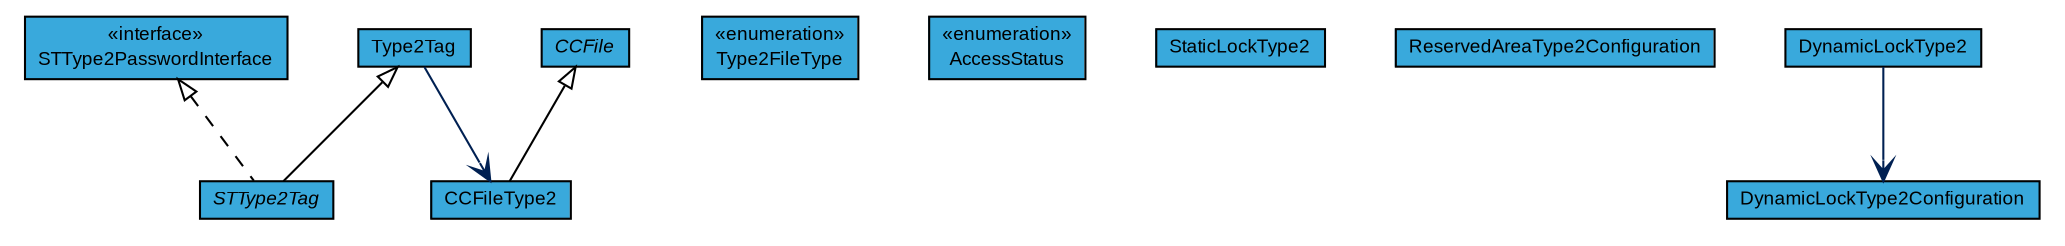 #!/usr/local/bin/dot
#
# Class diagram 
# Generated by UMLGraph version R5_7_2-3-gee82a7 (http://www.umlgraph.org/)
#

digraph G {
	edge [fontname="arial",fontsize=10,labelfontname="arial",labelfontsize=10];
	node [fontname="arial",fontsize=10,shape=plaintext];
	nodesep=0.25;
	ranksep=0.5;
	// com.st.st25sdk.type2.Type2Tag
	c2264 [label=<<table title="com.st.st25sdk.type2.Type2Tag" border="0" cellborder="1" cellspacing="0" cellpadding="2" port="p" bgcolor="#39a9dc" href="./Type2Tag.html">
		<tr><td><table border="0" cellspacing="0" cellpadding="1">
<tr><td align="center" balign="center"> Type2Tag </td></tr>
		</table></td></tr>
		</table>>, URL="./Type2Tag.html", fontname="arial", fontcolor="black", fontsize=9.0];
	// com.st.st25sdk.type2.Type2Tag.Type2FileType
	c2265 [label=<<table title="com.st.st25sdk.type2.Type2Tag.Type2FileType" border="0" cellborder="1" cellspacing="0" cellpadding="2" port="p" bgcolor="#39a9dc" href="./Type2Tag.Type2FileType.html">
		<tr><td><table border="0" cellspacing="0" cellpadding="1">
<tr><td align="center" balign="center"> &#171;enumeration&#187; </td></tr>
<tr><td align="center" balign="center"> Type2FileType </td></tr>
		</table></td></tr>
		</table>>, URL="./Type2Tag.Type2FileType.html", fontname="arial", fontcolor="black", fontsize=9.0];
	// com.st.st25sdk.type2.Type2Tag.AccessStatus
	c2266 [label=<<table title="com.st.st25sdk.type2.Type2Tag.AccessStatus" border="0" cellborder="1" cellspacing="0" cellpadding="2" port="p" bgcolor="#39a9dc" href="./Type2Tag.AccessStatus.html">
		<tr><td><table border="0" cellspacing="0" cellpadding="1">
<tr><td align="center" balign="center"> &#171;enumeration&#187; </td></tr>
<tr><td align="center" balign="center"> AccessStatus </td></tr>
		</table></td></tr>
		</table>>, URL="./Type2Tag.AccessStatus.html", fontname="arial", fontcolor="black", fontsize=9.0];
	// com.st.st25sdk.type2.STType2Tag
	c2267 [label=<<table title="com.st.st25sdk.type2.STType2Tag" border="0" cellborder="1" cellspacing="0" cellpadding="2" port="p" bgcolor="#39a9dc" href="./STType2Tag.html">
		<tr><td><table border="0" cellspacing="0" cellpadding="1">
<tr><td align="center" balign="center"><font face="arial italic"> STType2Tag </font></td></tr>
		</table></td></tr>
		</table>>, URL="./STType2Tag.html", fontname="arial", fontcolor="black", fontsize=9.0];
	// com.st.st25sdk.type2.STType2PasswordInterface
	c2268 [label=<<table title="com.st.st25sdk.type2.STType2PasswordInterface" border="0" cellborder="1" cellspacing="0" cellpadding="2" port="p" bgcolor="#39a9dc" href="./STType2PasswordInterface.html">
		<tr><td><table border="0" cellspacing="0" cellpadding="1">
<tr><td align="center" balign="center"> &#171;interface&#187; </td></tr>
<tr><td align="center" balign="center"> STType2PasswordInterface </td></tr>
		</table></td></tr>
		</table>>, URL="./STType2PasswordInterface.html", fontname="arial", fontcolor="black", fontsize=9.0];
	// com.st.st25sdk.type2.StaticLockType2
	c2269 [label=<<table title="com.st.st25sdk.type2.StaticLockType2" border="0" cellborder="1" cellspacing="0" cellpadding="2" port="p" bgcolor="#39a9dc" href="./StaticLockType2.html">
		<tr><td><table border="0" cellspacing="0" cellpadding="1">
<tr><td align="center" balign="center"> StaticLockType2 </td></tr>
		</table></td></tr>
		</table>>, URL="./StaticLockType2.html", fontname="arial", fontcolor="black", fontsize=9.0];
	// com.st.st25sdk.type2.ReservedAreaType2Configuration
	c2270 [label=<<table title="com.st.st25sdk.type2.ReservedAreaType2Configuration" border="0" cellborder="1" cellspacing="0" cellpadding="2" port="p" bgcolor="#39a9dc" href="./ReservedAreaType2Configuration.html">
		<tr><td><table border="0" cellspacing="0" cellpadding="1">
<tr><td align="center" balign="center"> ReservedAreaType2Configuration </td></tr>
		</table></td></tr>
		</table>>, URL="./ReservedAreaType2Configuration.html", fontname="arial", fontcolor="black", fontsize=9.0];
	// com.st.st25sdk.type2.DynamicLockType2Configuration
	c2271 [label=<<table title="com.st.st25sdk.type2.DynamicLockType2Configuration" border="0" cellborder="1" cellspacing="0" cellpadding="2" port="p" bgcolor="#39a9dc" href="./DynamicLockType2Configuration.html">
		<tr><td><table border="0" cellspacing="0" cellpadding="1">
<tr><td align="center" balign="center"> DynamicLockType2Configuration </td></tr>
		</table></td></tr>
		</table>>, URL="./DynamicLockType2Configuration.html", fontname="arial", fontcolor="black", fontsize=9.0];
	// com.st.st25sdk.type2.DynamicLockType2
	c2272 [label=<<table title="com.st.st25sdk.type2.DynamicLockType2" border="0" cellborder="1" cellspacing="0" cellpadding="2" port="p" bgcolor="#39a9dc" href="./DynamicLockType2.html">
		<tr><td><table border="0" cellspacing="0" cellpadding="1">
<tr><td align="center" balign="center"> DynamicLockType2 </td></tr>
		</table></td></tr>
		</table>>, URL="./DynamicLockType2.html", fontname="arial", fontcolor="black", fontsize=9.0];
	// com.st.st25sdk.type2.CCFileType2
	c2273 [label=<<table title="com.st.st25sdk.type2.CCFileType2" border="0" cellborder="1" cellspacing="0" cellpadding="2" port="p" bgcolor="#39a9dc" href="./CCFileType2.html">
		<tr><td><table border="0" cellspacing="0" cellpadding="1">
<tr><td align="center" balign="center"> CCFileType2 </td></tr>
		</table></td></tr>
		</table>>, URL="./CCFileType2.html", fontname="arial", fontcolor="black", fontsize=9.0];
	// com.st.st25sdk.type2.CCFile
	c2274 [label=<<table title="com.st.st25sdk.type2.CCFile" border="0" cellborder="1" cellspacing="0" cellpadding="2" port="p" bgcolor="#39a9dc" href="./CCFile.html">
		<tr><td><table border="0" cellspacing="0" cellpadding="1">
<tr><td align="center" balign="center"><font face="arial italic"> CCFile </font></td></tr>
		</table></td></tr>
		</table>>, URL="./CCFile.html", fontname="arial", fontcolor="black", fontsize=9.0];
	//com.st.st25sdk.type2.STType2Tag extends com.st.st25sdk.type2.Type2Tag
	c2264:p -> c2267:p [dir=back,arrowtail=empty];
	//com.st.st25sdk.type2.STType2Tag implements com.st.st25sdk.type2.STType2PasswordInterface
	c2268:p -> c2267:p [dir=back,arrowtail=empty,style=dashed];
	//com.st.st25sdk.type2.CCFileType2 extends com.st.st25sdk.type2.CCFile
	c2274:p -> c2273:p [dir=back,arrowtail=empty];
	// com.st.st25sdk.type2.Type2Tag NAVASSOC com.st.st25sdk.type2.CCFileType2
	c2264:p -> c2273:p [taillabel="", label="", headlabel="", fontname="arial", fontcolor="#002052", fontsize=10.0, color="#002052", arrowhead=open];
	// com.st.st25sdk.type2.DynamicLockType2 NAVASSOC com.st.st25sdk.type2.DynamicLockType2Configuration
	c2272:p -> c2271:p [taillabel="", label="", headlabel="", fontname="arial", fontcolor="#002052", fontsize=10.0, color="#002052", arrowhead=open];
}

